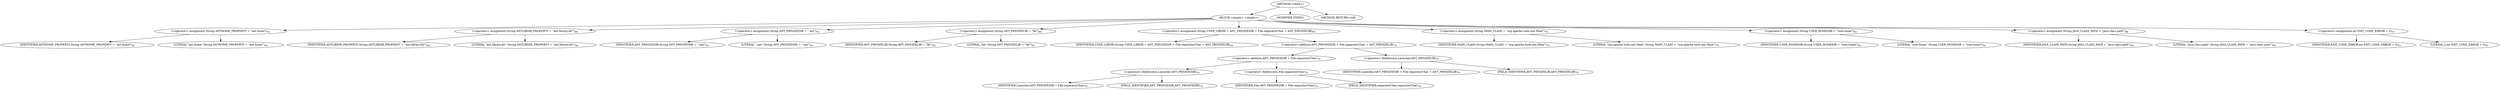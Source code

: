 digraph "&lt;clinit&gt;" {  
"890" [label = <(METHOD,&lt;clinit&gt;)> ]
"891" [label = <(BLOCK,&lt;empty&gt;,&lt;empty&gt;)> ]
"892" [label = <(&lt;operator&gt;.assignment,String ANTHOME_PROPERTY = &quot;ant.home&quot;)<SUB>42</SUB>> ]
"893" [label = <(IDENTIFIER,ANTHOME_PROPERTY,String ANTHOME_PROPERTY = &quot;ant.home&quot;)<SUB>42</SUB>> ]
"894" [label = <(LITERAL,&quot;ant.home&quot;,String ANTHOME_PROPERTY = &quot;ant.home&quot;)<SUB>42</SUB>> ]
"895" [label = <(&lt;operator&gt;.assignment,String ANTLIBDIR_PROPERTY = &quot;ant.library.dir&quot;)<SUB>48</SUB>> ]
"896" [label = <(IDENTIFIER,ANTLIBDIR_PROPERTY,String ANTLIBDIR_PROPERTY = &quot;ant.library.dir&quot;)<SUB>48</SUB>> ]
"897" [label = <(LITERAL,&quot;ant.library.dir&quot;,String ANTLIBDIR_PROPERTY = &quot;ant.library.dir&quot;)<SUB>48</SUB>> ]
"898" [label = <(&lt;operator&gt;.assignment,String ANT_PRIVATEDIR = &quot;.ant&quot;)<SUB>54</SUB>> ]
"899" [label = <(IDENTIFIER,ANT_PRIVATEDIR,String ANT_PRIVATEDIR = &quot;.ant&quot;)<SUB>54</SUB>> ]
"900" [label = <(LITERAL,&quot;.ant&quot;,String ANT_PRIVATEDIR = &quot;.ant&quot;)<SUB>54</SUB>> ]
"901" [label = <(&lt;operator&gt;.assignment,String ANT_PRIVATELIB = &quot;lib&quot;)<SUB>60</SUB>> ]
"902" [label = <(IDENTIFIER,ANT_PRIVATELIB,String ANT_PRIVATELIB = &quot;lib&quot;)<SUB>60</SUB>> ]
"903" [label = <(LITERAL,&quot;lib&quot;,String ANT_PRIVATELIB = &quot;lib&quot;)<SUB>60</SUB>> ]
"904" [label = <(&lt;operator&gt;.assignment,String USER_LIBDIR = ANT_PRIVATEDIR + File.separatorChar + ANT_PRIVATELIB)<SUB>69</SUB>> ]
"905" [label = <(IDENTIFIER,USER_LIBDIR,String USER_LIBDIR = ANT_PRIVATEDIR + File.separatorChar + ANT_PRIVATELIB)<SUB>69</SUB>> ]
"906" [label = <(&lt;operator&gt;.addition,ANT_PRIVATEDIR + File.separatorChar + ANT_PRIVATELIB)<SUB>70</SUB>> ]
"907" [label = <(&lt;operator&gt;.addition,ANT_PRIVATEDIR + File.separatorChar)<SUB>70</SUB>> ]
"908" [label = <(&lt;operator&gt;.fieldAccess,Launcher.ANT_PRIVATEDIR)<SUB>70</SUB>> ]
"909" [label = <(IDENTIFIER,Launcher,ANT_PRIVATEDIR + File.separatorChar)<SUB>70</SUB>> ]
"910" [label = <(FIELD_IDENTIFIER,ANT_PRIVATEDIR,ANT_PRIVATEDIR)<SUB>70</SUB>> ]
"911" [label = <(&lt;operator&gt;.fieldAccess,File.separatorChar)<SUB>70</SUB>> ]
"912" [label = <(IDENTIFIER,File,ANT_PRIVATEDIR + File.separatorChar)<SUB>70</SUB>> ]
"913" [label = <(FIELD_IDENTIFIER,separatorChar,separatorChar)<SUB>70</SUB>> ]
"914" [label = <(&lt;operator&gt;.fieldAccess,Launcher.ANT_PRIVATELIB)<SUB>70</SUB>> ]
"915" [label = <(IDENTIFIER,Launcher,ANT_PRIVATEDIR + File.separatorChar + ANT_PRIVATELIB)<SUB>70</SUB>> ]
"916" [label = <(FIELD_IDENTIFIER,ANT_PRIVATELIB,ANT_PRIVATELIB)<SUB>70</SUB>> ]
"917" [label = <(&lt;operator&gt;.assignment,String MAIN_CLASS = &quot;org.apache.tools.ant.Main&quot;)<SUB>76</SUB>> ]
"918" [label = <(IDENTIFIER,MAIN_CLASS,String MAIN_CLASS = &quot;org.apache.tools.ant.Main&quot;)<SUB>76</SUB>> ]
"919" [label = <(LITERAL,&quot;org.apache.tools.ant.Main&quot;,String MAIN_CLASS = &quot;org.apache.tools.ant.Main&quot;)<SUB>76</SUB>> ]
"920" [label = <(&lt;operator&gt;.assignment,String USER_HOMEDIR = &quot;user.home&quot;)<SUB>82</SUB>> ]
"921" [label = <(IDENTIFIER,USER_HOMEDIR,String USER_HOMEDIR = &quot;user.home&quot;)<SUB>82</SUB>> ]
"922" [label = <(LITERAL,&quot;user.home&quot;,String USER_HOMEDIR = &quot;user.home&quot;)<SUB>82</SUB>> ]
"923" [label = <(&lt;operator&gt;.assignment,String JAVA_CLASS_PATH = &quot;java.class.path&quot;)<SUB>88</SUB>> ]
"924" [label = <(IDENTIFIER,JAVA_CLASS_PATH,String JAVA_CLASS_PATH = &quot;java.class.path&quot;)<SUB>88</SUB>> ]
"925" [label = <(LITERAL,&quot;java.class.path&quot;,String JAVA_CLASS_PATH = &quot;java.class.path&quot;)<SUB>88</SUB>> ]
"926" [label = <(&lt;operator&gt;.assignment,int EXIT_CODE_ERROR = 2)<SUB>93</SUB>> ]
"927" [label = <(IDENTIFIER,EXIT_CODE_ERROR,int EXIT_CODE_ERROR = 2)<SUB>93</SUB>> ]
"928" [label = <(LITERAL,2,int EXIT_CODE_ERROR = 2)<SUB>93</SUB>> ]
"929" [label = <(MODIFIER,STATIC)> ]
"930" [label = <(METHOD_RETURN,void)> ]
  "890" -> "891" 
  "890" -> "929" 
  "890" -> "930" 
  "891" -> "892" 
  "891" -> "895" 
  "891" -> "898" 
  "891" -> "901" 
  "891" -> "904" 
  "891" -> "917" 
  "891" -> "920" 
  "891" -> "923" 
  "891" -> "926" 
  "892" -> "893" 
  "892" -> "894" 
  "895" -> "896" 
  "895" -> "897" 
  "898" -> "899" 
  "898" -> "900" 
  "901" -> "902" 
  "901" -> "903" 
  "904" -> "905" 
  "904" -> "906" 
  "906" -> "907" 
  "906" -> "914" 
  "907" -> "908" 
  "907" -> "911" 
  "908" -> "909" 
  "908" -> "910" 
  "911" -> "912" 
  "911" -> "913" 
  "914" -> "915" 
  "914" -> "916" 
  "917" -> "918" 
  "917" -> "919" 
  "920" -> "921" 
  "920" -> "922" 
  "923" -> "924" 
  "923" -> "925" 
  "926" -> "927" 
  "926" -> "928" 
}
